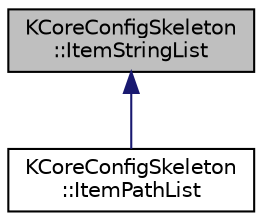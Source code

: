 digraph "KCoreConfigSkeleton::ItemStringList"
{
  edge [fontname="Helvetica",fontsize="10",labelfontname="Helvetica",labelfontsize="10"];
  node [fontname="Helvetica",fontsize="10",shape=record];
  Node0 [label="KCoreConfigSkeleton\l::ItemStringList",height=0.2,width=0.4,color="black", fillcolor="grey75", style="filled", fontcolor="black"];
  Node0 -> Node1 [dir="back",color="midnightblue",fontsize="10",style="solid",fontname="Helvetica"];
  Node1 [label="KCoreConfigSkeleton\l::ItemPathList",height=0.2,width=0.4,color="black", fillcolor="white", style="filled",URL="$classKCoreConfigSkeleton_1_1ItemPathList.html",tooltip="Class for handling a path list preferences item. "];
}
